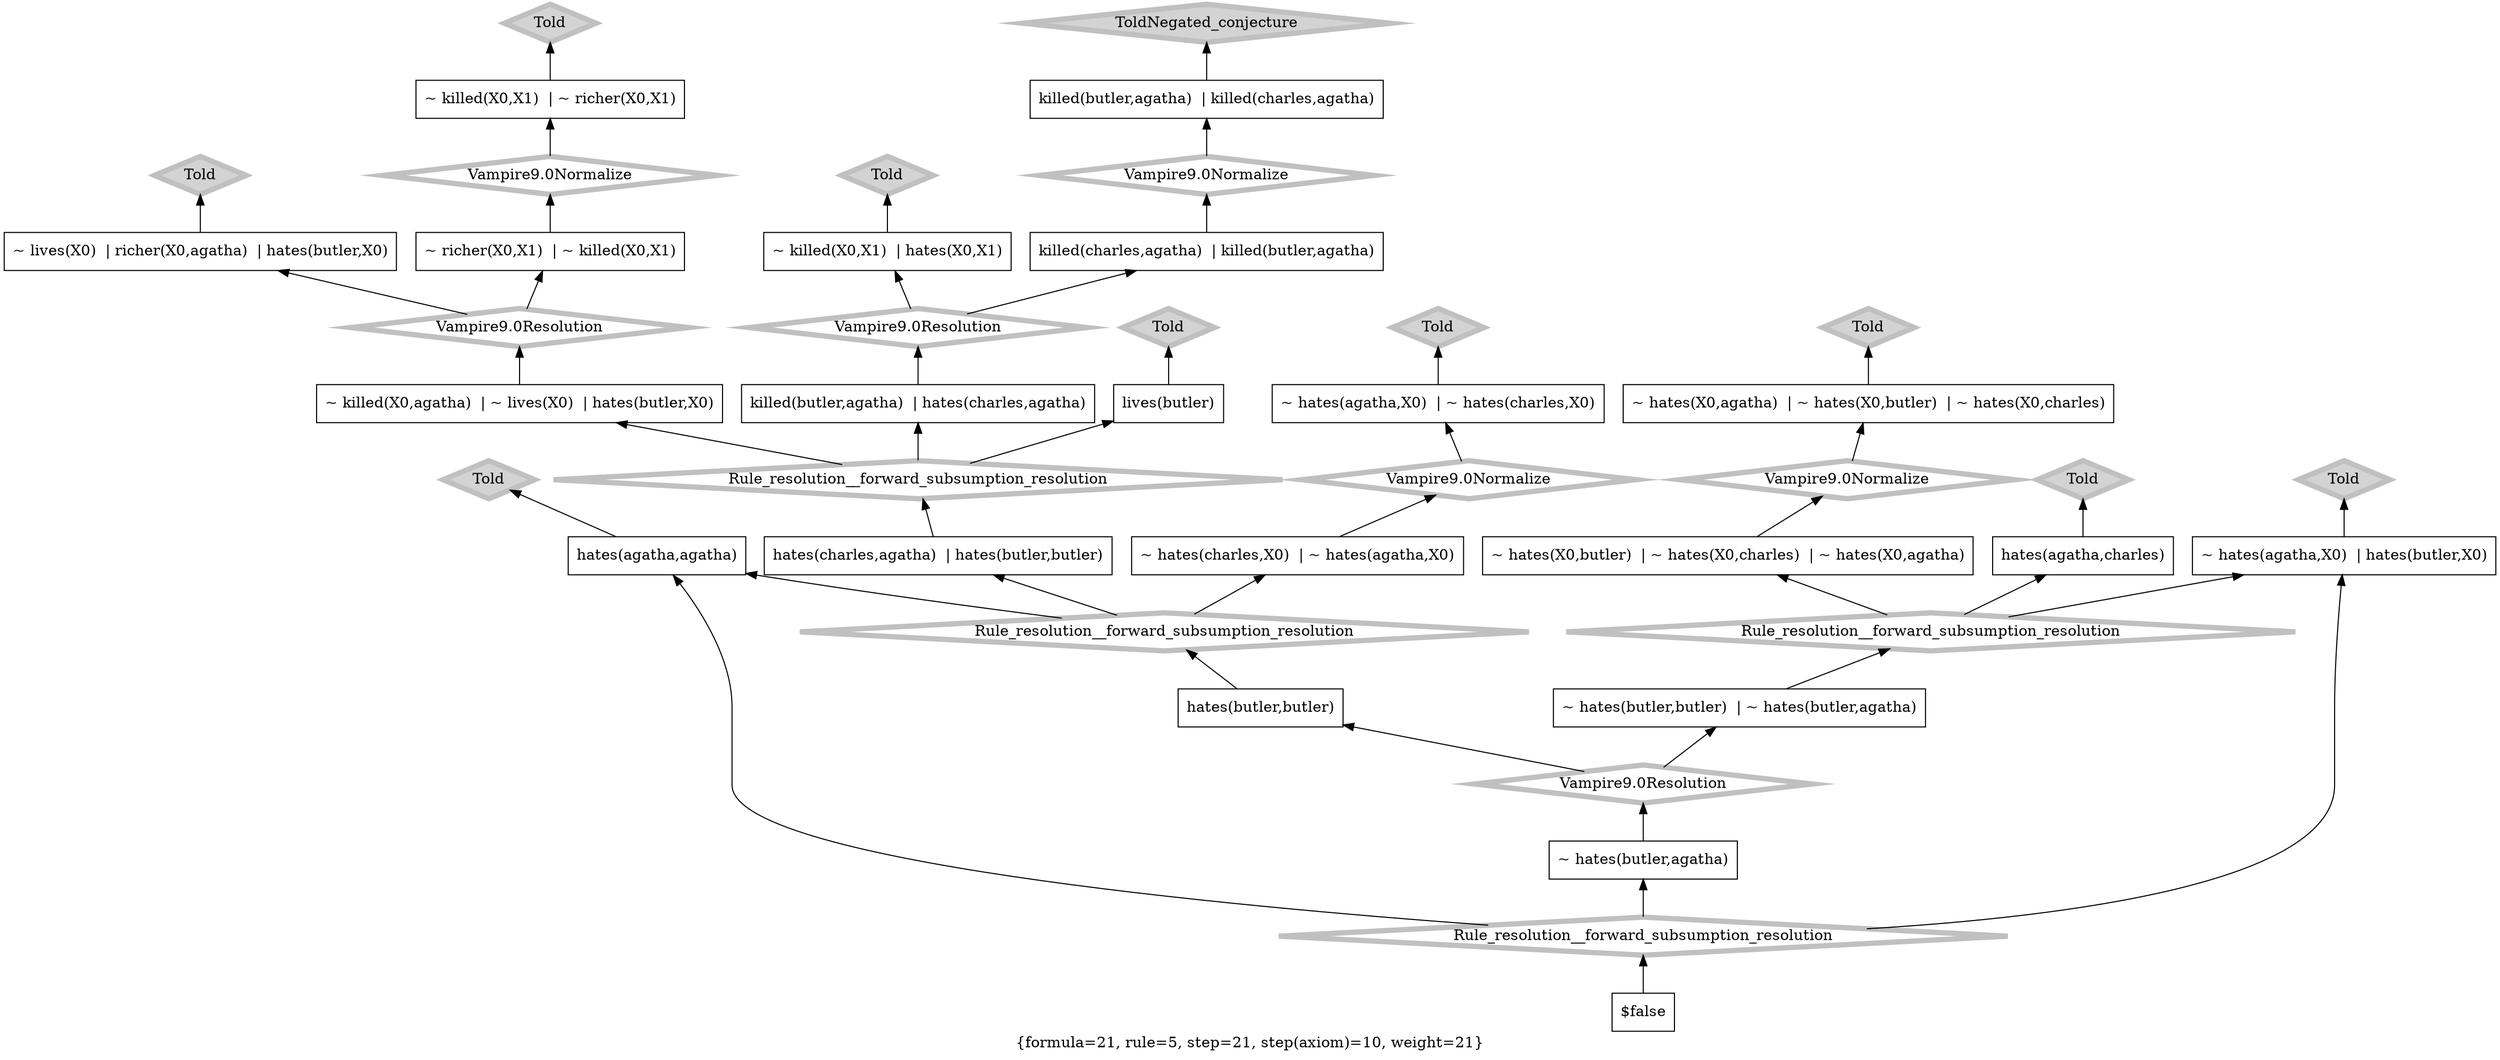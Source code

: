 digraph g 
{ rankdir=BT;
 labelloc=b label="{formula=21, rule=5, step=21, step(axiom)=10, weight=21}"  
 "x_243" [ URL="http://inference-web.org/proofs/tptp/Solutions/PUZ/PUZ001-1/Vampire---9.0/answer.owl#ns_31_conclusion" color="black" shape="box" label="killed(butler,agatha)  | hates(charles,agatha)" fillcolor="white" style="filled"  ];
  "x_302" [ URL="http://inference-web.org/proofs/tptp/Solutions/PUZ/PUZ001-1/Vampire---9.0/answer.owl#ns_7_conclusion" color="black" shape="box" label="hates(agatha,agatha)" fillcolor="white" style="filled"  ];
  "x_269" [ URL="http://inference-web.org/proofs/tptp/Solutions/PUZ/PUZ001-1/Vampire---9.0/answer.owl#ns_11_conclusion" color="black" shape="box" label="~ lives(X0)  | richer(X0,agatha)  | hates(butler,X0)" fillcolor="white" style="filled"  ];
  "x_212" [ URL="http://inference-web.org/proofs/tptp/Solutions/PUZ/PUZ001-1/Vampire---9.0/answer.owl#ns_10_conclusion" color="black" shape="box" label="~ hates(agatha,X0)  | hates(butler,X0)" fillcolor="white" style="filled"  ];
  "x_233" [ URL="http://inference-web.org/proofs/tptp/Solutions/PUZ/PUZ001-1/Vampire---9.0/answer.owl#ns_5_conclusion" color="black" shape="box" label="~ hates(agatha,X0)  | ~ hates(charles,X0)" fillcolor="white" style="filled"  ];
  "x_304" [ URL="http://inference-web.org/proofs/tptp/Solutions/PUZ/PUZ001-1/Vampire---9.0/answer.owl#ns_14_conclusion" color="black" shape="box" label="~ hates(charles,X0)  | ~ hates(agatha,X0)" fillcolor="white" style="filled"  ];
  "x_235" [ URL="http://inference-web.org/proofs/tptp/Solutions/PUZ/PUZ001-1/Vampire---9.0/answer.owl#ns_35_conclusion" color="black" shape="box" label="hates(charles,agatha)  | hates(butler,butler)" fillcolor="white" style="filled"  ];
  "x_248" [ URL="http://inference-web.org/proofs/tptp/Solutions/PUZ/PUZ001-1/Vampire---9.0/answer.owl#ns_2_conclusion" color="black" shape="box" label="lives(butler)" fillcolor="white" style="filled"  ];
  "x_274" [ URL="http://inference-web.org/proofs/tptp/Solutions/PUZ/PUZ001-1/Vampire---9.0/answer.owl#ns_29_conclusion" color="black" shape="box" label="~ hates(butler,butler)  | ~ hates(butler,agatha)" fillcolor="white" style="filled"  ];
  "x_249" [ URL="http://inference-web.org/proofs/tptp/Solutions/PUZ/PUZ001-1/Vampire---9.0/answer.owl#ns_8_conclusion" color="black" shape="box" label="hates(agatha,charles)" fillcolor="white" style="filled"  ];
  "x_251" [ URL="http://inference-web.org/proofs/tptp/Solutions/PUZ/PUZ001-1/Vampire---9.0/answer.owl#ns_12_conclusion" color="black" shape="box" label="killed(butler,agatha)  | killed(charles,agatha)" fillcolor="white" style="filled"  ];
  "x_262" [ URL="http://inference-web.org/proofs/tptp/Solutions/PUZ/PUZ001-1/Vampire---9.0/answer.owl#ns_9_conclusion" color="black" shape="box" label="~ killed(X0,X1)  | hates(X0,X1)" fillcolor="white" style="filled"  ];
  "x_319" [ URL="http://inference-web.org/proofs/tptp/Solutions/PUZ/PUZ001-1/Vampire---9.0/answer.owl#ns_39_conclusion" color="black" shape="box" label="$false" fillcolor="white" style="filled"  ];
  "x_294" [ URL="http://inference-web.org/proofs/tptp/Solutions/PUZ/PUZ001-1/Vampire---9.0/answer.owl#ns_38_conclusion" color="black" shape="box" label="~ hates(butler,agatha)" fillcolor="white" style="filled"  ];
  "x_253" [ URL="http://inference-web.org/proofs/tptp/Solutions/PUZ/PUZ001-1/Vampire---9.0/answer.owl#ns_17_conclusion" color="black" shape="box" label="~ killed(X0,agatha)  | ~ lives(X0)  | hates(butler,X0)" fillcolor="white" style="filled"  ];
  "x_254" [ URL="http://inference-web.org/proofs/tptp/Solutions/PUZ/PUZ001-1/Vampire---9.0/answer.owl#ns_4_conclusion" color="black" shape="box" label="~ killed(X0,X1)  | ~ richer(X0,X1)" fillcolor="white" style="filled"  ];
  "x_255" [ URL="http://inference-web.org/proofs/tptp/Solutions/PUZ/PUZ001-1/Vampire---9.0/answer.owl#ns_6_conclusion" color="black" shape="box" label="~ hates(X0,agatha)  | ~ hates(X0,butler)  | ~ hates(X0,charles)" fillcolor="white" style="filled"  ];
  "x_224" [ URL="http://inference-web.org/proofs/tptp/Solutions/PUZ/PUZ001-1/Vampire---9.0/answer.owl#ns_15_conclusion" color="black" shape="box" label="~ hates(X0,butler)  | ~ hates(X0,charles)  | ~ hates(X0,agatha)" fillcolor="white" style="filled"  ];
  "x_297" [ URL="http://inference-web.org/proofs/tptp/Solutions/PUZ/PUZ001-1/Vampire---9.0/answer.owl#ns_16_conclusion" color="black" shape="box" label="killed(charles,agatha)  | killed(butler,agatha)" fillcolor="white" style="filled"  ];
  "x_311" [ URL="http://inference-web.org/proofs/tptp/Solutions/PUZ/PUZ001-1/Vampire---9.0/answer.owl#ns_37_conclusion" color="black" shape="box" label="hates(butler,butler)" fillcolor="white" style="filled"  ];
  "x_284" [ URL="http://inference-web.org/proofs/tptp/Solutions/PUZ/PUZ001-1/Vampire---9.0/answer.owl#ns_13_conclusion" color="black" shape="box" label="~ richer(X0,X1)  | ~ killed(X0,X1)" fillcolor="white" style="filled"  ];
  "-10e3408f:1242cc60da2:-7bf7" [ URL="http://browser.inference-web.org/iwbrowser/BrowseNodeSet?url=http%3A%2F%2Finference-web.org%2Fproofs%2Ftptp%2FSolutions%2FPUZ%2FPUZ001-1%2FVampire---9.0%2Fanswer.owl%23ns_15" color="grey" shape="diamond" label="Vampire9.0Normalize" fillcolor="white" style="filled" penwidth="5"  ];
  "x_224" -> "-10e3408f:1242cc60da2:-7bf7";
  "-10e3408f:1242cc60da2:-7bf7" -> "x_255";
  "-10e3408f:1242cc60da2:-7bfa" [ URL="http://browser.inference-web.org/iwbrowser/BrowseNodeSet?url=http%3A%2F%2Finference-web.org%2Fproofs%2Ftptp%2FSolutions%2FPUZ%2FPUZ001-1%2FVampire---9.0%2Fanswer.owl%23ns_10" color="grey" shape="diamond" label="Told" fillcolor="lightgrey" style="filled" penwidth="5"  ];
  "x_212" -> "-10e3408f:1242cc60da2:-7bfa";
  "-10e3408f:1242cc60da2:-7c0c" [ URL="http://browser.inference-web.org/iwbrowser/BrowseNodeSet?url=http%3A%2F%2Finference-web.org%2Fproofs%2Ftptp%2FSolutions%2FPUZ%2FPUZ001-1%2FVampire---9.0%2Fanswer.owl%23ns_4" color="grey" shape="diamond" label="Told" fillcolor="lightgrey" style="filled" penwidth="5"  ];
  "x_254" -> "-10e3408f:1242cc60da2:-7c0c";
  "-10e3408f:1242cc60da2:-7c23" [ URL="http://browser.inference-web.org/iwbrowser/BrowseNodeSet?url=http%3A%2F%2Finference-web.org%2Fproofs%2Ftptp%2FSolutions%2FPUZ%2FPUZ001-1%2FVampire---9.0%2Fanswer.owl%23ns_35" color="grey" shape="diamond" label="Rule_resolution__forward_subsumption_resolution" fillcolor="white" style="filled" penwidth="5"  ];
  "x_235" -> "-10e3408f:1242cc60da2:-7c23";
  "-10e3408f:1242cc60da2:-7c23" -> "x_243";
  "-10e3408f:1242cc60da2:-7c23" -> "x_248";
  "-10e3408f:1242cc60da2:-7c23" -> "x_253";
  "-10e3408f:1242cc60da2:-7c01" [ URL="http://browser.inference-web.org/iwbrowser/BrowseNodeSet?url=http%3A%2F%2Finference-web.org%2Fproofs%2Ftptp%2FSolutions%2FPUZ%2FPUZ001-1%2FVampire---9.0%2Fanswer.owl%23ns_7" color="grey" shape="diamond" label="Told" fillcolor="lightgrey" style="filled" penwidth="5"  ];
  "x_302" -> "-10e3408f:1242cc60da2:-7c01";
  "-10e3408f:1242cc60da2:-7c32" [ URL="http://browser.inference-web.org/iwbrowser/BrowseNodeSet?url=http%3A%2F%2Finference-web.org%2Fproofs%2Ftptp%2FSolutions%2FPUZ%2FPUZ001-1%2FVampire---9.0%2Fanswer.owl%23answer" color="grey" shape="diamond" label="Rule_resolution__forward_subsumption_resolution" fillcolor="white" style="filled" penwidth="5"  ];
  "x_319" -> "-10e3408f:1242cc60da2:-7c32";
  "-10e3408f:1242cc60da2:-7c32" -> "x_212";
  "-10e3408f:1242cc60da2:-7c32" -> "x_294";
  "-10e3408f:1242cc60da2:-7c32" -> "x_302";
  "-10e3408f:1242cc60da2:-7bf2" [ URL="http://browser.inference-web.org/iwbrowser/BrowseNodeSet?url=http%3A%2F%2Finference-web.org%2Fproofs%2Ftptp%2FSolutions%2FPUZ%2FPUZ001-1%2FVampire---9.0%2Fanswer.owl%23ns_8" color="grey" shape="diamond" label="Told" fillcolor="lightgrey" style="filled" penwidth="5"  ];
  "x_249" -> "-10e3408f:1242cc60da2:-7bf2";
  "-10e3408f:1242cc60da2:-7c11" [ URL="http://browser.inference-web.org/iwbrowser/BrowseNodeSet?url=http%3A%2F%2Finference-web.org%2Fproofs%2Ftptp%2FSolutions%2FPUZ%2FPUZ001-1%2FVampire---9.0%2Fanswer.owl%23ns_11" color="grey" shape="diamond" label="Told" fillcolor="lightgrey" style="filled" penwidth="5"  ];
  "x_269" -> "-10e3408f:1242cc60da2:-7c11";
  "-10e3408f:1242cc60da2:-7c0e" [ URL="http://browser.inference-web.org/iwbrowser/BrowseNodeSet?url=http%3A%2F%2Finference-web.org%2Fproofs%2Ftptp%2FSolutions%2FPUZ%2FPUZ001-1%2FVampire---9.0%2Fanswer.owl%23ns_13" color="grey" shape="diamond" label="Vampire9.0Normalize" fillcolor="white" style="filled" penwidth="5"  ];
  "x_284" -> "-10e3408f:1242cc60da2:-7c0e";
  "-10e3408f:1242cc60da2:-7c0e" -> "x_254";
  "-10e3408f:1242cc60da2:-7c27" [ URL="http://browser.inference-web.org/iwbrowser/BrowseNodeSet?url=http%3A%2F%2Finference-web.org%2Fproofs%2Ftptp%2FSolutions%2FPUZ%2FPUZ001-1%2FVampire---9.0%2Fanswer.owl%23ns_37" color="grey" shape="diamond" label="Rule_resolution__forward_subsumption_resolution" fillcolor="white" style="filled" penwidth="5"  ];
  "x_311" -> "-10e3408f:1242cc60da2:-7c27";
  "-10e3408f:1242cc60da2:-7c27" -> "x_235";
  "-10e3408f:1242cc60da2:-7c27" -> "x_302";
  "-10e3408f:1242cc60da2:-7c27" -> "x_304";
  "-10e3408f:1242cc60da2:-7c1c" [ URL="http://browser.inference-web.org/iwbrowser/BrowseNodeSet?url=http%3A%2F%2Finference-web.org%2Fproofs%2Ftptp%2FSolutions%2FPUZ%2FPUZ001-1%2FVampire---9.0%2Fanswer.owl%23ns_16" color="grey" shape="diamond" label="Vampire9.0Normalize" fillcolor="white" style="filled" penwidth="5"  ];
  "x_297" -> "-10e3408f:1242cc60da2:-7c1c";
  "-10e3408f:1242cc60da2:-7c1c" -> "x_251";
  "-10e3408f:1242cc60da2:-7c1a" [ URL="http://browser.inference-web.org/iwbrowser/BrowseNodeSet?url=http%3A%2F%2Finference-web.org%2Fproofs%2Ftptp%2FSolutions%2FPUZ%2FPUZ001-1%2FVampire---9.0%2Fanswer.owl%23ns_12" color="grey" shape="diamond" label="ToldNegated_conjecture" fillcolor="lightgrey" style="filled" penwidth="5"  ];
  "x_251" -> "-10e3408f:1242cc60da2:-7c1a";
  "-10e3408f:1242cc60da2:-7c17" [ URL="http://browser.inference-web.org/iwbrowser/BrowseNodeSet?url=http%3A%2F%2Finference-web.org%2Fproofs%2Ftptp%2FSolutions%2FPUZ%2FPUZ001-1%2FVampire---9.0%2Fanswer.owl%23ns_9" color="grey" shape="diamond" label="Told" fillcolor="lightgrey" style="filled" penwidth="5"  ];
  "x_262" -> "-10e3408f:1242cc60da2:-7c17";
  "-10e3408f:1242cc60da2:-7c04" [ URL="http://browser.inference-web.org/iwbrowser/BrowseNodeSet?url=http%3A%2F%2Finference-web.org%2Fproofs%2Ftptp%2FSolutions%2FPUZ%2FPUZ001-1%2FVampire---9.0%2Fanswer.owl%23ns_5" color="grey" shape="diamond" label="Told" fillcolor="lightgrey" style="filled" penwidth="5"  ];
  "x_233" -> "-10e3408f:1242cc60da2:-7c04";
  "-10e3408f:1242cc60da2:-7c1f" [ URL="http://browser.inference-web.org/iwbrowser/BrowseNodeSet?url=http%3A%2F%2Finference-web.org%2Fproofs%2Ftptp%2FSolutions%2FPUZ%2FPUZ001-1%2FVampire---9.0%2Fanswer.owl%23ns_31" color="grey" shape="diamond" label="Vampire9.0Resolution" fillcolor="white" style="filled" penwidth="5"  ];
  "x_243" -> "-10e3408f:1242cc60da2:-7c1f";
  "-10e3408f:1242cc60da2:-7c1f" -> "x_262";
  "-10e3408f:1242cc60da2:-7c1f" -> "x_297";
  "-10e3408f:1242cc60da2:-7c06" [ URL="http://browser.inference-web.org/iwbrowser/BrowseNodeSet?url=http%3A%2F%2Finference-web.org%2Fproofs%2Ftptp%2FSolutions%2FPUZ%2FPUZ001-1%2FVampire---9.0%2Fanswer.owl%23ns_14" color="grey" shape="diamond" label="Vampire9.0Normalize" fillcolor="white" style="filled" penwidth="5"  ];
  "x_304" -> "-10e3408f:1242cc60da2:-7c06";
  "-10e3408f:1242cc60da2:-7c06" -> "x_233";
  "-10e3408f:1242cc60da2:-7c14" [ URL="http://browser.inference-web.org/iwbrowser/BrowseNodeSet?url=http%3A%2F%2Finference-web.org%2Fproofs%2Ftptp%2FSolutions%2FPUZ%2FPUZ001-1%2FVampire---9.0%2Fanswer.owl%23ns_17" color="grey" shape="diamond" label="Vampire9.0Resolution" fillcolor="white" style="filled" penwidth="5"  ];
  "x_253" -> "-10e3408f:1242cc60da2:-7c14";
  "-10e3408f:1242cc60da2:-7c14" -> "x_269";
  "-10e3408f:1242cc60da2:-7c14" -> "x_284";
  "-10e3408f:1242cc60da2:-7c09" [ URL="http://browser.inference-web.org/iwbrowser/BrowseNodeSet?url=http%3A%2F%2Finference-web.org%2Fproofs%2Ftptp%2FSolutions%2FPUZ%2FPUZ001-1%2FVampire---9.0%2Fanswer.owl%23ns_2" color="grey" shape="diamond" label="Told" fillcolor="lightgrey" style="filled" penwidth="5"  ];
  "x_248" -> "-10e3408f:1242cc60da2:-7c09";
  "-10e3408f:1242cc60da2:-7bfe" [ URL="http://browser.inference-web.org/iwbrowser/BrowseNodeSet?url=http%3A%2F%2Finference-web.org%2Fproofs%2Ftptp%2FSolutions%2FPUZ%2FPUZ001-1%2FVampire---9.0%2Fanswer.owl%23ns_29" color="grey" shape="diamond" label="Rule_resolution__forward_subsumption_resolution" fillcolor="white" style="filled" penwidth="5"  ];
  "x_274" -> "-10e3408f:1242cc60da2:-7bfe";
  "-10e3408f:1242cc60da2:-7bfe" -> "x_212";
  "-10e3408f:1242cc60da2:-7bfe" -> "x_224";
  "-10e3408f:1242cc60da2:-7bfe" -> "x_249";
  "-10e3408f:1242cc60da2:-7bf5" [ URL="http://browser.inference-web.org/iwbrowser/BrowseNodeSet?url=http%3A%2F%2Finference-web.org%2Fproofs%2Ftptp%2FSolutions%2FPUZ%2FPUZ001-1%2FVampire---9.0%2Fanswer.owl%23ns_6" color="grey" shape="diamond" label="Told" fillcolor="lightgrey" style="filled" penwidth="5"  ];
  "x_255" -> "-10e3408f:1242cc60da2:-7bf5";
  "-10e3408f:1242cc60da2:-7c2a" [ URL="http://browser.inference-web.org/iwbrowser/BrowseNodeSet?url=http%3A%2F%2Finference-web.org%2Fproofs%2Ftptp%2FSolutions%2FPUZ%2FPUZ001-1%2FVampire---9.0%2Fanswer.owl%23ns_38" color="grey" shape="diamond" label="Vampire9.0Resolution" fillcolor="white" style="filled" penwidth="5"  ];
  "x_294" -> "-10e3408f:1242cc60da2:-7c2a";
  "-10e3408f:1242cc60da2:-7c2a" -> "x_274";
  "-10e3408f:1242cc60da2:-7c2a" -> "x_311";
  }
